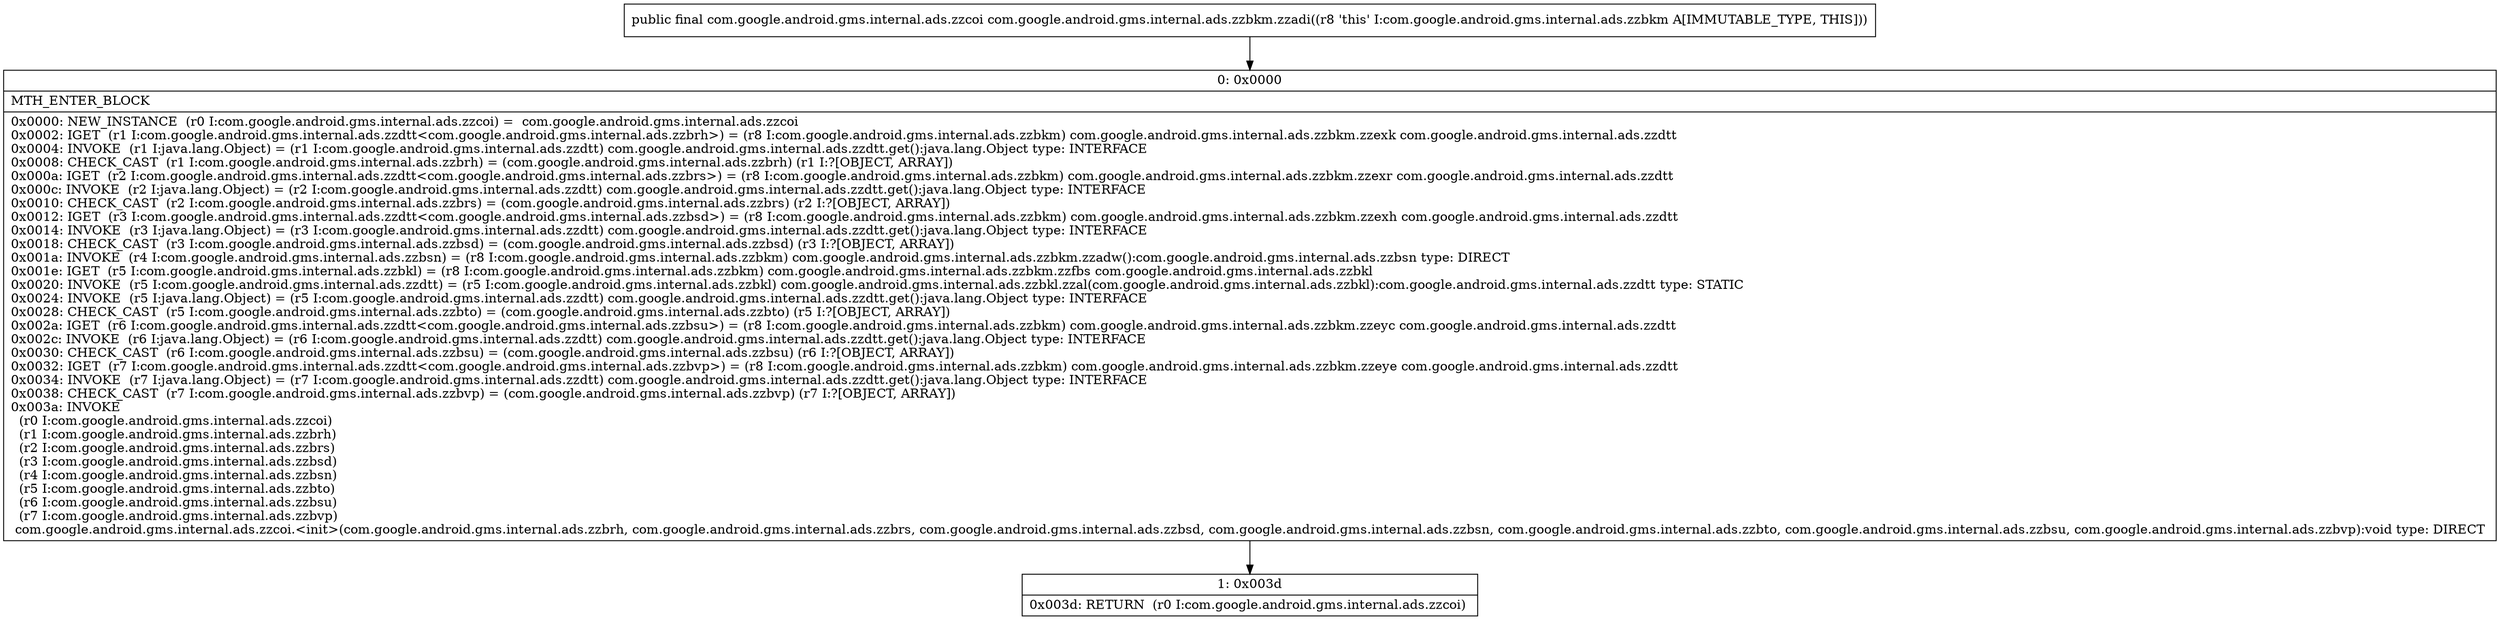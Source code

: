 digraph "CFG forcom.google.android.gms.internal.ads.zzbkm.zzadi()Lcom\/google\/android\/gms\/internal\/ads\/zzcoi;" {
Node_0 [shape=record,label="{0\:\ 0x0000|MTH_ENTER_BLOCK\l|0x0000: NEW_INSTANCE  (r0 I:com.google.android.gms.internal.ads.zzcoi) =  com.google.android.gms.internal.ads.zzcoi \l0x0002: IGET  (r1 I:com.google.android.gms.internal.ads.zzdtt\<com.google.android.gms.internal.ads.zzbrh\>) = (r8 I:com.google.android.gms.internal.ads.zzbkm) com.google.android.gms.internal.ads.zzbkm.zzexk com.google.android.gms.internal.ads.zzdtt \l0x0004: INVOKE  (r1 I:java.lang.Object) = (r1 I:com.google.android.gms.internal.ads.zzdtt) com.google.android.gms.internal.ads.zzdtt.get():java.lang.Object type: INTERFACE \l0x0008: CHECK_CAST  (r1 I:com.google.android.gms.internal.ads.zzbrh) = (com.google.android.gms.internal.ads.zzbrh) (r1 I:?[OBJECT, ARRAY]) \l0x000a: IGET  (r2 I:com.google.android.gms.internal.ads.zzdtt\<com.google.android.gms.internal.ads.zzbrs\>) = (r8 I:com.google.android.gms.internal.ads.zzbkm) com.google.android.gms.internal.ads.zzbkm.zzexr com.google.android.gms.internal.ads.zzdtt \l0x000c: INVOKE  (r2 I:java.lang.Object) = (r2 I:com.google.android.gms.internal.ads.zzdtt) com.google.android.gms.internal.ads.zzdtt.get():java.lang.Object type: INTERFACE \l0x0010: CHECK_CAST  (r2 I:com.google.android.gms.internal.ads.zzbrs) = (com.google.android.gms.internal.ads.zzbrs) (r2 I:?[OBJECT, ARRAY]) \l0x0012: IGET  (r3 I:com.google.android.gms.internal.ads.zzdtt\<com.google.android.gms.internal.ads.zzbsd\>) = (r8 I:com.google.android.gms.internal.ads.zzbkm) com.google.android.gms.internal.ads.zzbkm.zzexh com.google.android.gms.internal.ads.zzdtt \l0x0014: INVOKE  (r3 I:java.lang.Object) = (r3 I:com.google.android.gms.internal.ads.zzdtt) com.google.android.gms.internal.ads.zzdtt.get():java.lang.Object type: INTERFACE \l0x0018: CHECK_CAST  (r3 I:com.google.android.gms.internal.ads.zzbsd) = (com.google.android.gms.internal.ads.zzbsd) (r3 I:?[OBJECT, ARRAY]) \l0x001a: INVOKE  (r4 I:com.google.android.gms.internal.ads.zzbsn) = (r8 I:com.google.android.gms.internal.ads.zzbkm) com.google.android.gms.internal.ads.zzbkm.zzadw():com.google.android.gms.internal.ads.zzbsn type: DIRECT \l0x001e: IGET  (r5 I:com.google.android.gms.internal.ads.zzbkl) = (r8 I:com.google.android.gms.internal.ads.zzbkm) com.google.android.gms.internal.ads.zzbkm.zzfbs com.google.android.gms.internal.ads.zzbkl \l0x0020: INVOKE  (r5 I:com.google.android.gms.internal.ads.zzdtt) = (r5 I:com.google.android.gms.internal.ads.zzbkl) com.google.android.gms.internal.ads.zzbkl.zzal(com.google.android.gms.internal.ads.zzbkl):com.google.android.gms.internal.ads.zzdtt type: STATIC \l0x0024: INVOKE  (r5 I:java.lang.Object) = (r5 I:com.google.android.gms.internal.ads.zzdtt) com.google.android.gms.internal.ads.zzdtt.get():java.lang.Object type: INTERFACE \l0x0028: CHECK_CAST  (r5 I:com.google.android.gms.internal.ads.zzbto) = (com.google.android.gms.internal.ads.zzbto) (r5 I:?[OBJECT, ARRAY]) \l0x002a: IGET  (r6 I:com.google.android.gms.internal.ads.zzdtt\<com.google.android.gms.internal.ads.zzbsu\>) = (r8 I:com.google.android.gms.internal.ads.zzbkm) com.google.android.gms.internal.ads.zzbkm.zzeyc com.google.android.gms.internal.ads.zzdtt \l0x002c: INVOKE  (r6 I:java.lang.Object) = (r6 I:com.google.android.gms.internal.ads.zzdtt) com.google.android.gms.internal.ads.zzdtt.get():java.lang.Object type: INTERFACE \l0x0030: CHECK_CAST  (r6 I:com.google.android.gms.internal.ads.zzbsu) = (com.google.android.gms.internal.ads.zzbsu) (r6 I:?[OBJECT, ARRAY]) \l0x0032: IGET  (r7 I:com.google.android.gms.internal.ads.zzdtt\<com.google.android.gms.internal.ads.zzbvp\>) = (r8 I:com.google.android.gms.internal.ads.zzbkm) com.google.android.gms.internal.ads.zzbkm.zzeye com.google.android.gms.internal.ads.zzdtt \l0x0034: INVOKE  (r7 I:java.lang.Object) = (r7 I:com.google.android.gms.internal.ads.zzdtt) com.google.android.gms.internal.ads.zzdtt.get():java.lang.Object type: INTERFACE \l0x0038: CHECK_CAST  (r7 I:com.google.android.gms.internal.ads.zzbvp) = (com.google.android.gms.internal.ads.zzbvp) (r7 I:?[OBJECT, ARRAY]) \l0x003a: INVOKE  \l  (r0 I:com.google.android.gms.internal.ads.zzcoi)\l  (r1 I:com.google.android.gms.internal.ads.zzbrh)\l  (r2 I:com.google.android.gms.internal.ads.zzbrs)\l  (r3 I:com.google.android.gms.internal.ads.zzbsd)\l  (r4 I:com.google.android.gms.internal.ads.zzbsn)\l  (r5 I:com.google.android.gms.internal.ads.zzbto)\l  (r6 I:com.google.android.gms.internal.ads.zzbsu)\l  (r7 I:com.google.android.gms.internal.ads.zzbvp)\l com.google.android.gms.internal.ads.zzcoi.\<init\>(com.google.android.gms.internal.ads.zzbrh, com.google.android.gms.internal.ads.zzbrs, com.google.android.gms.internal.ads.zzbsd, com.google.android.gms.internal.ads.zzbsn, com.google.android.gms.internal.ads.zzbto, com.google.android.gms.internal.ads.zzbsu, com.google.android.gms.internal.ads.zzbvp):void type: DIRECT \l}"];
Node_1 [shape=record,label="{1\:\ 0x003d|0x003d: RETURN  (r0 I:com.google.android.gms.internal.ads.zzcoi) \l}"];
MethodNode[shape=record,label="{public final com.google.android.gms.internal.ads.zzcoi com.google.android.gms.internal.ads.zzbkm.zzadi((r8 'this' I:com.google.android.gms.internal.ads.zzbkm A[IMMUTABLE_TYPE, THIS])) }"];
MethodNode -> Node_0;
Node_0 -> Node_1;
}


